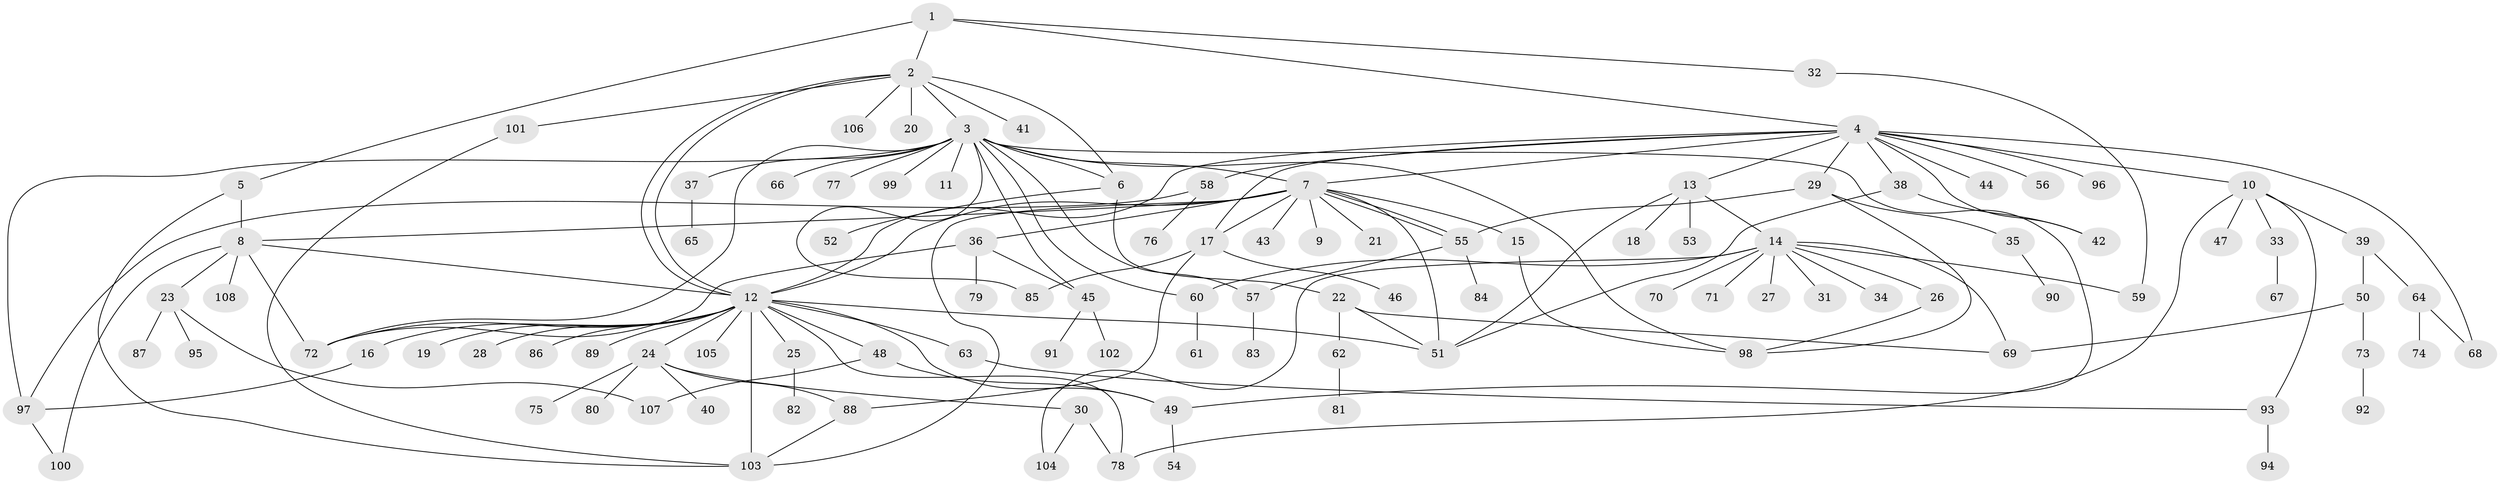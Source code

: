 // Generated by graph-tools (version 1.1) at 2025/48/03/09/25 04:48:03]
// undirected, 108 vertices, 151 edges
graph export_dot {
graph [start="1"]
  node [color=gray90,style=filled];
  1;
  2;
  3;
  4;
  5;
  6;
  7;
  8;
  9;
  10;
  11;
  12;
  13;
  14;
  15;
  16;
  17;
  18;
  19;
  20;
  21;
  22;
  23;
  24;
  25;
  26;
  27;
  28;
  29;
  30;
  31;
  32;
  33;
  34;
  35;
  36;
  37;
  38;
  39;
  40;
  41;
  42;
  43;
  44;
  45;
  46;
  47;
  48;
  49;
  50;
  51;
  52;
  53;
  54;
  55;
  56;
  57;
  58;
  59;
  60;
  61;
  62;
  63;
  64;
  65;
  66;
  67;
  68;
  69;
  70;
  71;
  72;
  73;
  74;
  75;
  76;
  77;
  78;
  79;
  80;
  81;
  82;
  83;
  84;
  85;
  86;
  87;
  88;
  89;
  90;
  91;
  92;
  93;
  94;
  95;
  96;
  97;
  98;
  99;
  100;
  101;
  102;
  103;
  104;
  105;
  106;
  107;
  108;
  1 -- 2;
  1 -- 4;
  1 -- 5;
  1 -- 32;
  2 -- 3;
  2 -- 6;
  2 -- 12;
  2 -- 12;
  2 -- 20;
  2 -- 41;
  2 -- 101;
  2 -- 106;
  3 -- 6;
  3 -- 7;
  3 -- 11;
  3 -- 37;
  3 -- 45;
  3 -- 49;
  3 -- 57;
  3 -- 60;
  3 -- 66;
  3 -- 72;
  3 -- 77;
  3 -- 85;
  3 -- 97;
  3 -- 98;
  3 -- 99;
  4 -- 7;
  4 -- 10;
  4 -- 12;
  4 -- 13;
  4 -- 17;
  4 -- 29;
  4 -- 38;
  4 -- 42;
  4 -- 44;
  4 -- 56;
  4 -- 58;
  4 -- 68;
  4 -- 96;
  5 -- 8;
  5 -- 103;
  6 -- 22;
  6 -- 52;
  7 -- 8;
  7 -- 9;
  7 -- 12;
  7 -- 15;
  7 -- 17;
  7 -- 21;
  7 -- 36;
  7 -- 43;
  7 -- 51;
  7 -- 55;
  7 -- 55;
  7 -- 103;
  8 -- 12;
  8 -- 23;
  8 -- 72;
  8 -- 100;
  8 -- 108;
  10 -- 33;
  10 -- 39;
  10 -- 47;
  10 -- 78;
  10 -- 93;
  12 -- 16;
  12 -- 19;
  12 -- 24;
  12 -- 25;
  12 -- 28;
  12 -- 48;
  12 -- 49;
  12 -- 51;
  12 -- 63;
  12 -- 72;
  12 -- 78;
  12 -- 86;
  12 -- 89;
  12 -- 103;
  12 -- 105;
  13 -- 14;
  13 -- 18;
  13 -- 51;
  13 -- 53;
  14 -- 26;
  14 -- 27;
  14 -- 31;
  14 -- 34;
  14 -- 59;
  14 -- 60;
  14 -- 69;
  14 -- 70;
  14 -- 71;
  14 -- 104;
  15 -- 98;
  16 -- 97;
  17 -- 46;
  17 -- 85;
  17 -- 88;
  22 -- 51;
  22 -- 62;
  22 -- 69;
  23 -- 87;
  23 -- 95;
  23 -- 107;
  24 -- 30;
  24 -- 40;
  24 -- 75;
  24 -- 80;
  24 -- 88;
  25 -- 82;
  26 -- 98;
  29 -- 35;
  29 -- 55;
  29 -- 98;
  30 -- 78;
  30 -- 104;
  32 -- 59;
  33 -- 67;
  35 -- 90;
  36 -- 45;
  36 -- 72;
  36 -- 79;
  37 -- 65;
  38 -- 42;
  38 -- 51;
  39 -- 50;
  39 -- 64;
  45 -- 91;
  45 -- 102;
  48 -- 49;
  48 -- 107;
  49 -- 54;
  50 -- 69;
  50 -- 73;
  55 -- 57;
  55 -- 84;
  57 -- 83;
  58 -- 76;
  58 -- 97;
  60 -- 61;
  62 -- 81;
  63 -- 93;
  64 -- 68;
  64 -- 74;
  73 -- 92;
  88 -- 103;
  93 -- 94;
  97 -- 100;
  101 -- 103;
}
